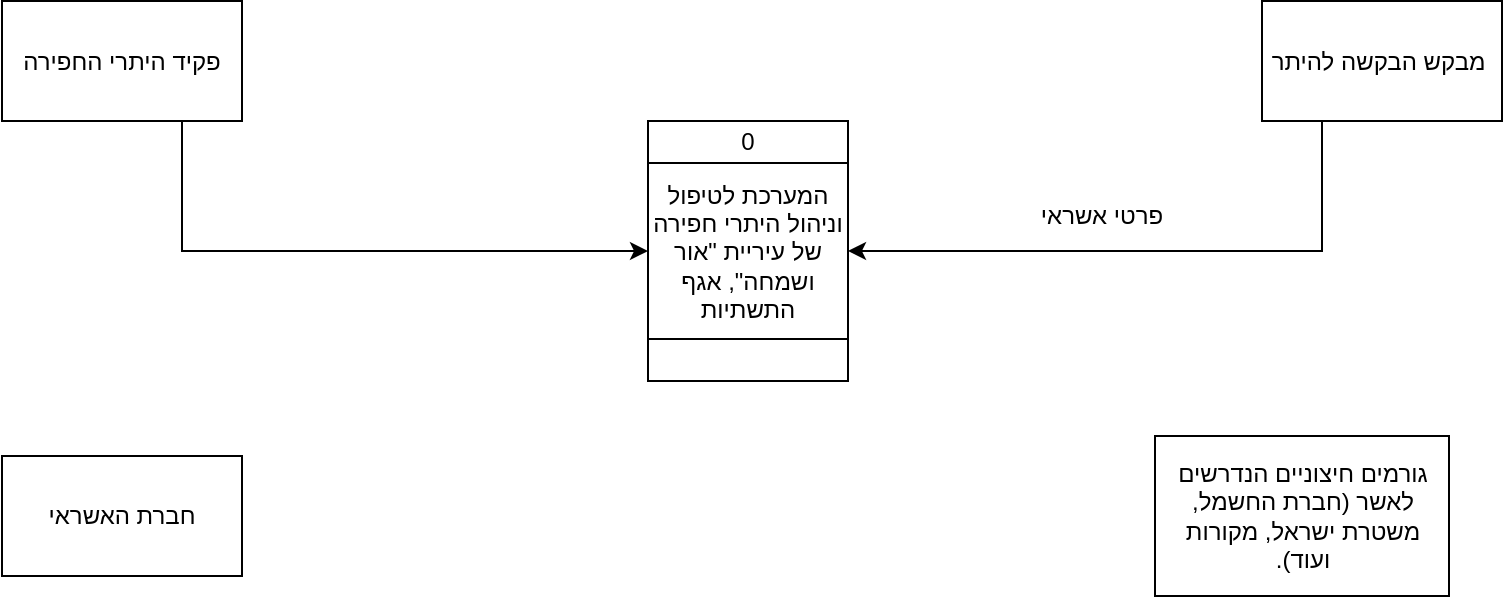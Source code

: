 <mxfile version="10.6.3" type="github"><diagram id="dBuGm6yXgV8rnnVojjsd" name="Page-1"><mxGraphModel dx="753" dy="659" grid="1" gridSize="10" guides="1" tooltips="1" connect="1" arrows="1" fold="1" page="1" pageScale="1" pageWidth="827" pageHeight="1169" math="0" shadow="0"><root><mxCell id="0"/><mxCell id="1" parent="0"/><mxCell id="ielXjNxjhGltkw0l0a-b-1" value="" style="group" vertex="1" connectable="0" parent="1"><mxGeometry x="373" y="472.5" width="100" height="130" as="geometry"/></mxCell><mxCell id="TmjeNA7KD5FG6ke1S1Q7-2" value="המערכת לטיפול וניהול היתרי חפירה של עיריית &quot;אור ושמחה&quot;,&amp;nbsp;אגף התשתיות" style="shape=process;whiteSpace=wrap;html=1;backgroundOutline=1;direction=south;size=0.159;" parent="ielXjNxjhGltkw0l0a-b-1" vertex="1"><mxGeometry width="100" height="130" as="geometry"/></mxCell><mxCell id="TmjeNA7KD5FG6ke1S1Q7-3" value="0" style="text;html=1;strokeColor=none;fillColor=none;align=center;verticalAlign=middle;whiteSpace=wrap;rounded=0;" parent="ielXjNxjhGltkw0l0a-b-1" vertex="1"><mxGeometry x="30" width="40" height="20" as="geometry"/></mxCell><mxCell id="ielXjNxjhGltkw0l0a-b-11" style="edgeStyle=orthogonalEdgeStyle;rounded=0;orthogonalLoop=1;jettySize=auto;html=1;exitX=0.75;exitY=1;exitDx=0;exitDy=0;entryX=0.5;entryY=1;entryDx=0;entryDy=0;" edge="1" parent="1" source="ielXjNxjhGltkw0l0a-b-5" target="TmjeNA7KD5FG6ke1S1Q7-2"><mxGeometry relative="1" as="geometry"/></mxCell><mxCell id="ielXjNxjhGltkw0l0a-b-5" value="פקיד היתרי החפירה" style="rounded=0;whiteSpace=wrap;html=1;" vertex="1" parent="1"><mxGeometry x="50" y="412.5" width="120" height="60" as="geometry"/></mxCell><mxCell id="ielXjNxjhGltkw0l0a-b-12" style="edgeStyle=orthogonalEdgeStyle;rounded=0;orthogonalLoop=1;jettySize=auto;html=1;exitX=0.25;exitY=1;exitDx=0;exitDy=0;entryX=0.5;entryY=0;entryDx=0;entryDy=0;" edge="1" parent="1" source="ielXjNxjhGltkw0l0a-b-6" target="TmjeNA7KD5FG6ke1S1Q7-2"><mxGeometry relative="1" as="geometry"/></mxCell><mxCell id="ielXjNxjhGltkw0l0a-b-6" value="מבקש הבקשה להיתר&amp;nbsp;" style="rounded=0;whiteSpace=wrap;html=1;" vertex="1" parent="1"><mxGeometry x="680" y="412.5" width="120" height="60" as="geometry"/></mxCell><mxCell id="ielXjNxjhGltkw0l0a-b-7" value="&lt;span lang=&quot;HE&quot; dir=&quot;RTL&quot;&gt;גורמים חיצוניים הנדרשים לאשר (חברת החשמל, משטרת ישראל, מקורות ועוד).&lt;/span&gt;" style="rounded=0;whiteSpace=wrap;html=1;" vertex="1" parent="1"><mxGeometry x="626.5" y="630" width="147" height="80" as="geometry"/></mxCell><mxCell id="ielXjNxjhGltkw0l0a-b-8" value="חברת האשראי" style="rounded=0;whiteSpace=wrap;html=1;" vertex="1" parent="1"><mxGeometry x="50" y="640" width="120" height="60" as="geometry"/></mxCell><mxCell id="ielXjNxjhGltkw0l0a-b-14" value="פרטי אשראי" style="text;html=1;strokeColor=none;fillColor=none;align=center;verticalAlign=middle;whiteSpace=wrap;rounded=0;" vertex="1" parent="1"><mxGeometry x="550" y="510" width="100" height="20" as="geometry"/></mxCell></root></mxGraphModel></diagram></mxfile>